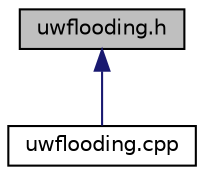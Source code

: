 digraph "uwflooding.h"
{
 // LATEX_PDF_SIZE
  edge [fontname="Helvetica",fontsize="10",labelfontname="Helvetica",labelfontsize="10"];
  node [fontname="Helvetica",fontsize="10",shape=record];
  Node1 [label="uwflooding.h",height=0.2,width=0.4,color="black", fillcolor="grey75", style="filled", fontcolor="black",tooltip="Flooding based routing protocol."];
  Node1 -> Node2 [dir="back",color="midnightblue",fontsize="10",style="solid",fontname="Helvetica"];
  Node2 [label="uwflooding.cpp",height=0.2,width=0.4,color="black", fillcolor="white", style="filled",URL="$uwflooding_8cpp.html",tooltip="Implements UwFlooding class."];
}
